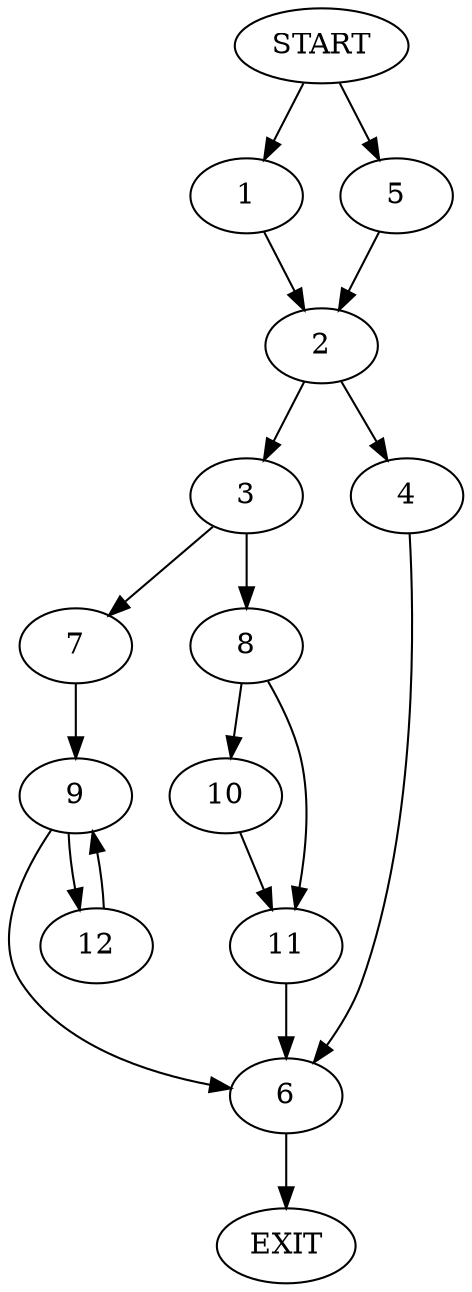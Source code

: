 digraph {
0 [label="START"]
13 [label="EXIT"]
0 -> 1
1 -> 2
2 -> 3
2 -> 4
0 -> 5
5 -> 2
4 -> 6
3 -> 7
3 -> 8
6 -> 13
7 -> 9
8 -> 10
8 -> 11
11 -> 6
10 -> 11
9 -> 12
9 -> 6
12 -> 9
}
